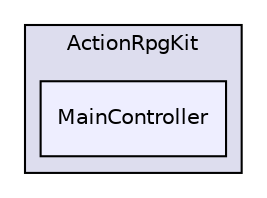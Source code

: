 digraph "MainController" {
  compound=true
  node [ fontsize="10", fontname="Helvetica"];
  edge [ labelfontsize="10", labelfontname="Helvetica"];
  subgraph clusterdir_d58e0355e04404440c509f2ce5c588b7 {
    graph [ bgcolor="#ddddee", pencolor="black", label="ActionRpgKit" fontname="Helvetica", fontsize="10", URL="dir_d58e0355e04404440c509f2ce5c588b7.xhtml"]
  dir_b9fc8fbba8ec089ebcc1a79b6c468699 [shape=box, label="MainController", style="filled", fillcolor="#eeeeff", pencolor="black", URL="dir_b9fc8fbba8ec089ebcc1a79b6c468699.xhtml"];
  }
}
